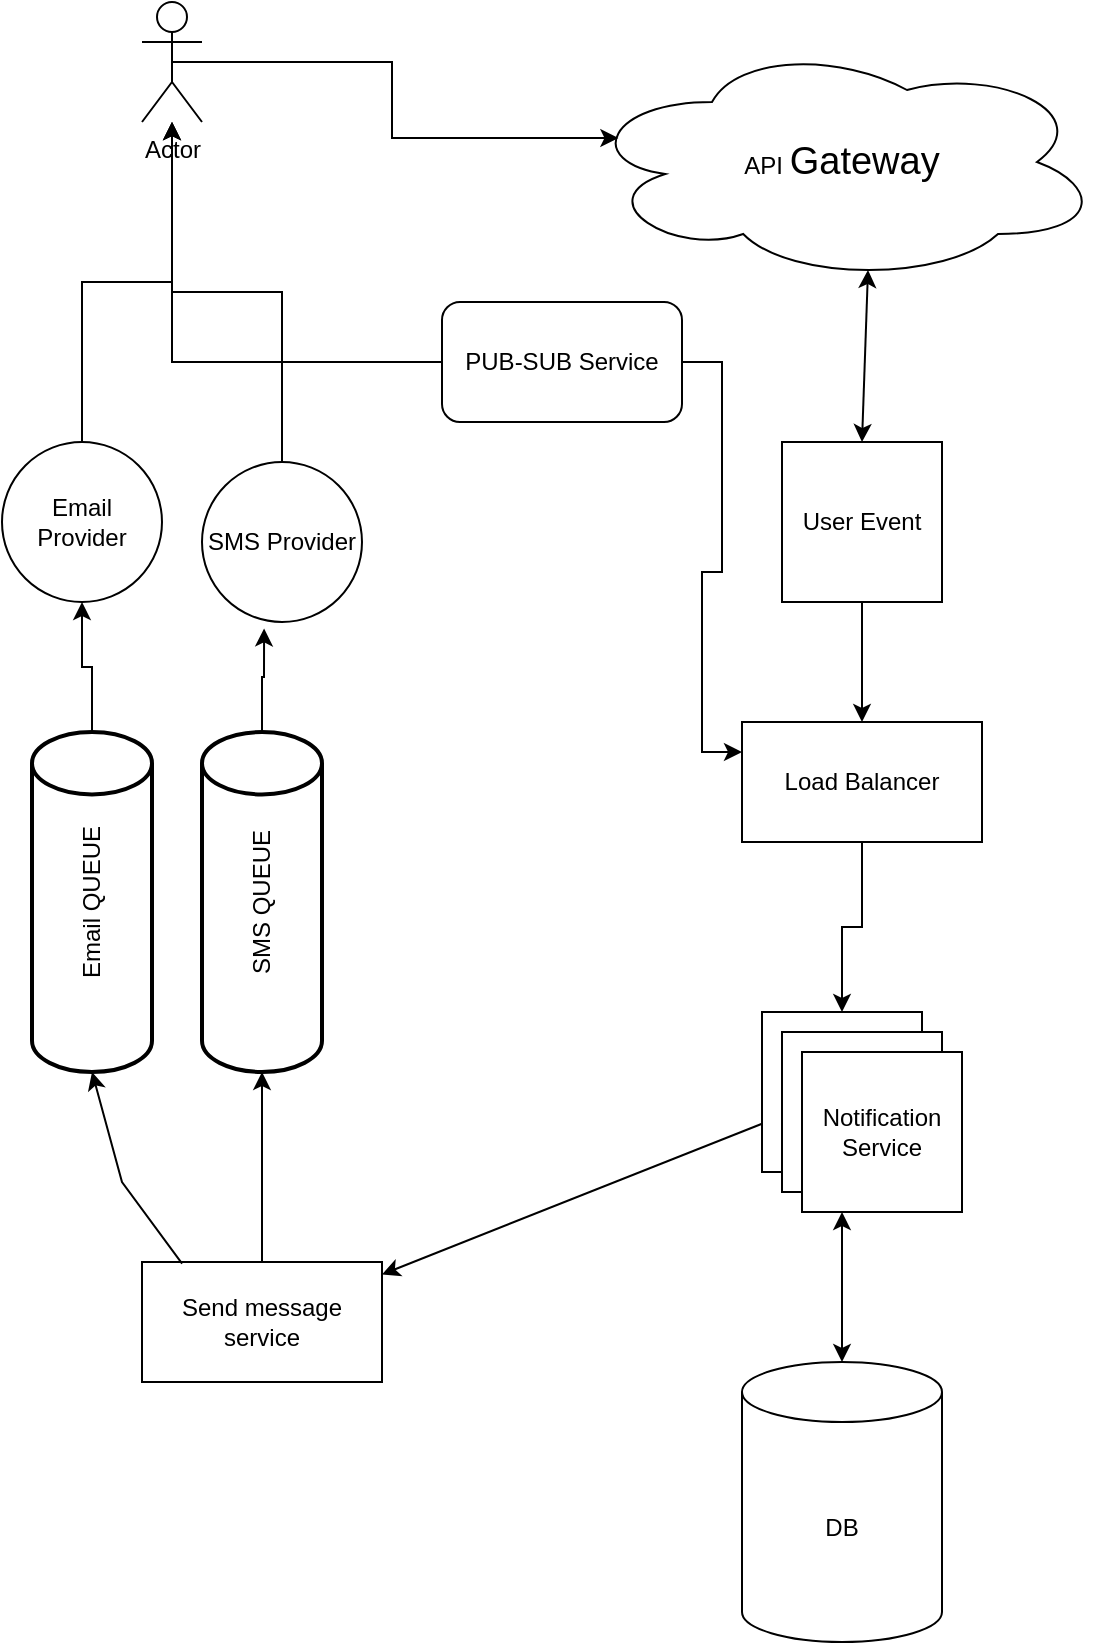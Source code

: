 <mxfile version="24.4.8" type="github">
  <diagram name="Page-1" id="gS9dtMeuSsHSfZmD4sqO">
    <mxGraphModel dx="1194" dy="1842" grid="1" gridSize="10" guides="1" tooltips="1" connect="1" arrows="1" fold="1" page="1" pageScale="1" pageWidth="827" pageHeight="1169" math="0" shadow="0">
      <root>
        <mxCell id="0" />
        <mxCell id="1" parent="0" />
        <mxCell id="j0zS03umduHA0dx6pflT-1" value="API &lt;font style=&quot;font-size: 19px;&quot;&gt;Gateway&lt;/font&gt;" style="ellipse;shape=cloud;whiteSpace=wrap;html=1;" vertex="1" parent="1">
          <mxGeometry x="330" y="-190" width="260" height="120" as="geometry" />
        </mxCell>
        <mxCell id="j0zS03umduHA0dx6pflT-2" value="" style="endArrow=classic;startArrow=classic;html=1;rounded=0;entryX=0.55;entryY=0.95;entryDx=0;entryDy=0;entryPerimeter=0;exitX=0.5;exitY=0;exitDx=0;exitDy=0;" edge="1" parent="1" source="j0zS03umduHA0dx6pflT-6" target="j0zS03umduHA0dx6pflT-1">
          <mxGeometry width="50" height="50" relative="1" as="geometry">
            <mxPoint x="420.219" y="55.44" as="sourcePoint" />
            <mxPoint x="430.0" y="-70.0" as="targetPoint" />
          </mxGeometry>
        </mxCell>
        <mxCell id="j0zS03umduHA0dx6pflT-3" value="Notification Service" style="whiteSpace=wrap;html=1;aspect=fixed;" vertex="1" parent="1">
          <mxGeometry x="420" y="295" width="80" height="80" as="geometry" />
        </mxCell>
        <mxCell id="j0zS03umduHA0dx6pflT-4" value="DB" style="shape=cylinder3;whiteSpace=wrap;html=1;boundedLbl=1;backgroundOutline=1;size=15;" vertex="1" parent="1">
          <mxGeometry x="410" y="470" width="100" height="140" as="geometry" />
        </mxCell>
        <mxCell id="j0zS03umduHA0dx6pflT-6" value="User Event" style="whiteSpace=wrap;html=1;aspect=fixed;" vertex="1" parent="1">
          <mxGeometry x="430" y="10" width="80" height="80" as="geometry" />
        </mxCell>
        <mxCell id="j0zS03umduHA0dx6pflT-7" value="" style="endArrow=classic;html=1;rounded=0;exitX=0.5;exitY=1;exitDx=0;exitDy=0;" edge="1" parent="1" source="j0zS03umduHA0dx6pflT-6">
          <mxGeometry width="50" height="50" relative="1" as="geometry">
            <mxPoint x="390" y="260" as="sourcePoint" />
            <mxPoint x="470" y="150" as="targetPoint" />
          </mxGeometry>
        </mxCell>
        <mxCell id="j0zS03umduHA0dx6pflT-8" value="" style="endArrow=classic;startArrow=classic;html=1;rounded=0;entryX=0.25;entryY=1;entryDx=0;entryDy=0;exitX=0.5;exitY=0;exitDx=0;exitDy=0;exitPerimeter=0;" edge="1" parent="1" source="j0zS03umduHA0dx6pflT-4" target="j0zS03umduHA0dx6pflT-15">
          <mxGeometry width="50" height="50" relative="1" as="geometry">
            <mxPoint x="444" y="395" as="sourcePoint" />
            <mxPoint x="494" y="345" as="targetPoint" />
          </mxGeometry>
        </mxCell>
        <mxCell id="j0zS03umduHA0dx6pflT-10" value="" style="endArrow=classic;html=1;rounded=0;" edge="1" parent="1" source="j0zS03umduHA0dx6pflT-3" target="j0zS03umduHA0dx6pflT-16">
          <mxGeometry width="50" height="50" relative="1" as="geometry">
            <mxPoint x="470" y="325" as="sourcePoint" />
            <mxPoint x="230" y="335" as="targetPoint" />
          </mxGeometry>
        </mxCell>
        <mxCell id="j0zS03umduHA0dx6pflT-13" style="edgeStyle=orthogonalEdgeStyle;rounded=0;orthogonalLoop=1;jettySize=auto;html=1;exitX=0.5;exitY=1;exitDx=0;exitDy=0;entryX=0.5;entryY=0;entryDx=0;entryDy=0;" edge="1" parent="1" source="j0zS03umduHA0dx6pflT-12" target="j0zS03umduHA0dx6pflT-3">
          <mxGeometry relative="1" as="geometry" />
        </mxCell>
        <mxCell id="j0zS03umduHA0dx6pflT-12" value="Load Balancer" style="rounded=0;whiteSpace=wrap;html=1;" vertex="1" parent="1">
          <mxGeometry x="410" y="150" width="120" height="60" as="geometry" />
        </mxCell>
        <mxCell id="j0zS03umduHA0dx6pflT-14" value="Notification Service" style="whiteSpace=wrap;html=1;aspect=fixed;" vertex="1" parent="1">
          <mxGeometry x="430" y="305" width="80" height="80" as="geometry" />
        </mxCell>
        <mxCell id="j0zS03umduHA0dx6pflT-15" value="Notification Service" style="whiteSpace=wrap;html=1;aspect=fixed;" vertex="1" parent="1">
          <mxGeometry x="440" y="315" width="80" height="80" as="geometry" />
        </mxCell>
        <mxCell id="j0zS03umduHA0dx6pflT-18" value="" style="edgeStyle=orthogonalEdgeStyle;rounded=0;orthogonalLoop=1;jettySize=auto;html=1;" edge="1" parent="1" source="j0zS03umduHA0dx6pflT-16" target="j0zS03umduHA0dx6pflT-17">
          <mxGeometry relative="1" as="geometry" />
        </mxCell>
        <mxCell id="j0zS03umduHA0dx6pflT-16" value="Send message service" style="rounded=0;whiteSpace=wrap;html=1;" vertex="1" parent="1">
          <mxGeometry x="110" y="420" width="120" height="60" as="geometry" />
        </mxCell>
        <mxCell id="j0zS03umduHA0dx6pflT-17" value="SMS QUEUE" style="strokeWidth=2;html=1;shape=mxgraph.flowchart.direct_data;whiteSpace=wrap;rotation=-90;" vertex="1" parent="1">
          <mxGeometry x="85" y="210" width="170" height="60" as="geometry" />
        </mxCell>
        <mxCell id="j0zS03umduHA0dx6pflT-28" style="edgeStyle=orthogonalEdgeStyle;rounded=0;orthogonalLoop=1;jettySize=auto;html=1;" edge="1" parent="1" source="j0zS03umduHA0dx6pflT-19" target="j0zS03umduHA0dx6pflT-23">
          <mxGeometry relative="1" as="geometry" />
        </mxCell>
        <mxCell id="j0zS03umduHA0dx6pflT-19" value="Email QUEUE" style="strokeWidth=2;html=1;shape=mxgraph.flowchart.direct_data;whiteSpace=wrap;rotation=-90;" vertex="1" parent="1">
          <mxGeometry y="210" width="170" height="60" as="geometry" />
        </mxCell>
        <mxCell id="j0zS03umduHA0dx6pflT-20" value="" style="endArrow=classic;html=1;rounded=0;entryX=0;entryY=0.5;entryDx=0;entryDy=0;entryPerimeter=0;exitX=0.167;exitY=0.013;exitDx=0;exitDy=0;exitPerimeter=0;" edge="1" parent="1" source="j0zS03umduHA0dx6pflT-16" target="j0zS03umduHA0dx6pflT-19">
          <mxGeometry width="50" height="50" relative="1" as="geometry">
            <mxPoint x="470" y="280" as="sourcePoint" />
            <mxPoint x="520" y="230" as="targetPoint" />
            <Array as="points">
              <mxPoint x="100" y="380" />
            </Array>
          </mxGeometry>
        </mxCell>
        <mxCell id="j0zS03umduHA0dx6pflT-27" style="edgeStyle=orthogonalEdgeStyle;rounded=0;orthogonalLoop=1;jettySize=auto;html=1;" edge="1" parent="1" source="j0zS03umduHA0dx6pflT-22" target="j0zS03umduHA0dx6pflT-24">
          <mxGeometry relative="1" as="geometry" />
        </mxCell>
        <mxCell id="j0zS03umduHA0dx6pflT-22" value="SMS Provider" style="ellipse;whiteSpace=wrap;html=1;" vertex="1" parent="1">
          <mxGeometry x="140" y="20" width="80" height="80" as="geometry" />
        </mxCell>
        <mxCell id="j0zS03umduHA0dx6pflT-26" style="edgeStyle=orthogonalEdgeStyle;rounded=0;orthogonalLoop=1;jettySize=auto;html=1;" edge="1" parent="1" source="j0zS03umduHA0dx6pflT-23" target="j0zS03umduHA0dx6pflT-24">
          <mxGeometry relative="1" as="geometry" />
        </mxCell>
        <mxCell id="j0zS03umduHA0dx6pflT-23" value="Email Provider" style="ellipse;whiteSpace=wrap;html=1;" vertex="1" parent="1">
          <mxGeometry x="40" y="10" width="80" height="80" as="geometry" />
        </mxCell>
        <mxCell id="j0zS03umduHA0dx6pflT-24" value="Actor" style="shape=umlActor;verticalLabelPosition=bottom;verticalAlign=top;html=1;outlineConnect=0;" vertex="1" parent="1">
          <mxGeometry x="110" y="-210" width="30" height="60" as="geometry" />
        </mxCell>
        <mxCell id="j0zS03umduHA0dx6pflT-25" style="edgeStyle=orthogonalEdgeStyle;rounded=0;orthogonalLoop=1;jettySize=auto;html=1;exitX=0.5;exitY=0.5;exitDx=0;exitDy=0;exitPerimeter=0;entryX=0.07;entryY=0.4;entryDx=0;entryDy=0;entryPerimeter=0;" edge="1" parent="1" source="j0zS03umduHA0dx6pflT-24" target="j0zS03umduHA0dx6pflT-1">
          <mxGeometry relative="1" as="geometry" />
        </mxCell>
        <mxCell id="j0zS03umduHA0dx6pflT-29" style="edgeStyle=orthogonalEdgeStyle;rounded=0;orthogonalLoop=1;jettySize=auto;html=1;exitX=1;exitY=0.5;exitDx=0;exitDy=0;exitPerimeter=0;entryX=0.388;entryY=1.04;entryDx=0;entryDy=0;entryPerimeter=0;" edge="1" parent="1" source="j0zS03umduHA0dx6pflT-17" target="j0zS03umduHA0dx6pflT-22">
          <mxGeometry relative="1" as="geometry" />
        </mxCell>
        <mxCell id="j0zS03umduHA0dx6pflT-31" value="" style="edgeStyle=orthogonalEdgeStyle;rounded=0;orthogonalLoop=1;jettySize=auto;html=1;" edge="1" parent="1" source="j0zS03umduHA0dx6pflT-30" target="j0zS03umduHA0dx6pflT-24">
          <mxGeometry relative="1" as="geometry" />
        </mxCell>
        <mxCell id="j0zS03umduHA0dx6pflT-32" style="edgeStyle=orthogonalEdgeStyle;rounded=0;orthogonalLoop=1;jettySize=auto;html=1;entryX=0;entryY=0.25;entryDx=0;entryDy=0;" edge="1" parent="1" source="j0zS03umduHA0dx6pflT-30" target="j0zS03umduHA0dx6pflT-12">
          <mxGeometry relative="1" as="geometry" />
        </mxCell>
        <mxCell id="j0zS03umduHA0dx6pflT-30" value="PUB-SUB Service" style="rounded=1;whiteSpace=wrap;html=1;" vertex="1" parent="1">
          <mxGeometry x="260" y="-60" width="120" height="60" as="geometry" />
        </mxCell>
      </root>
    </mxGraphModel>
  </diagram>
</mxfile>
